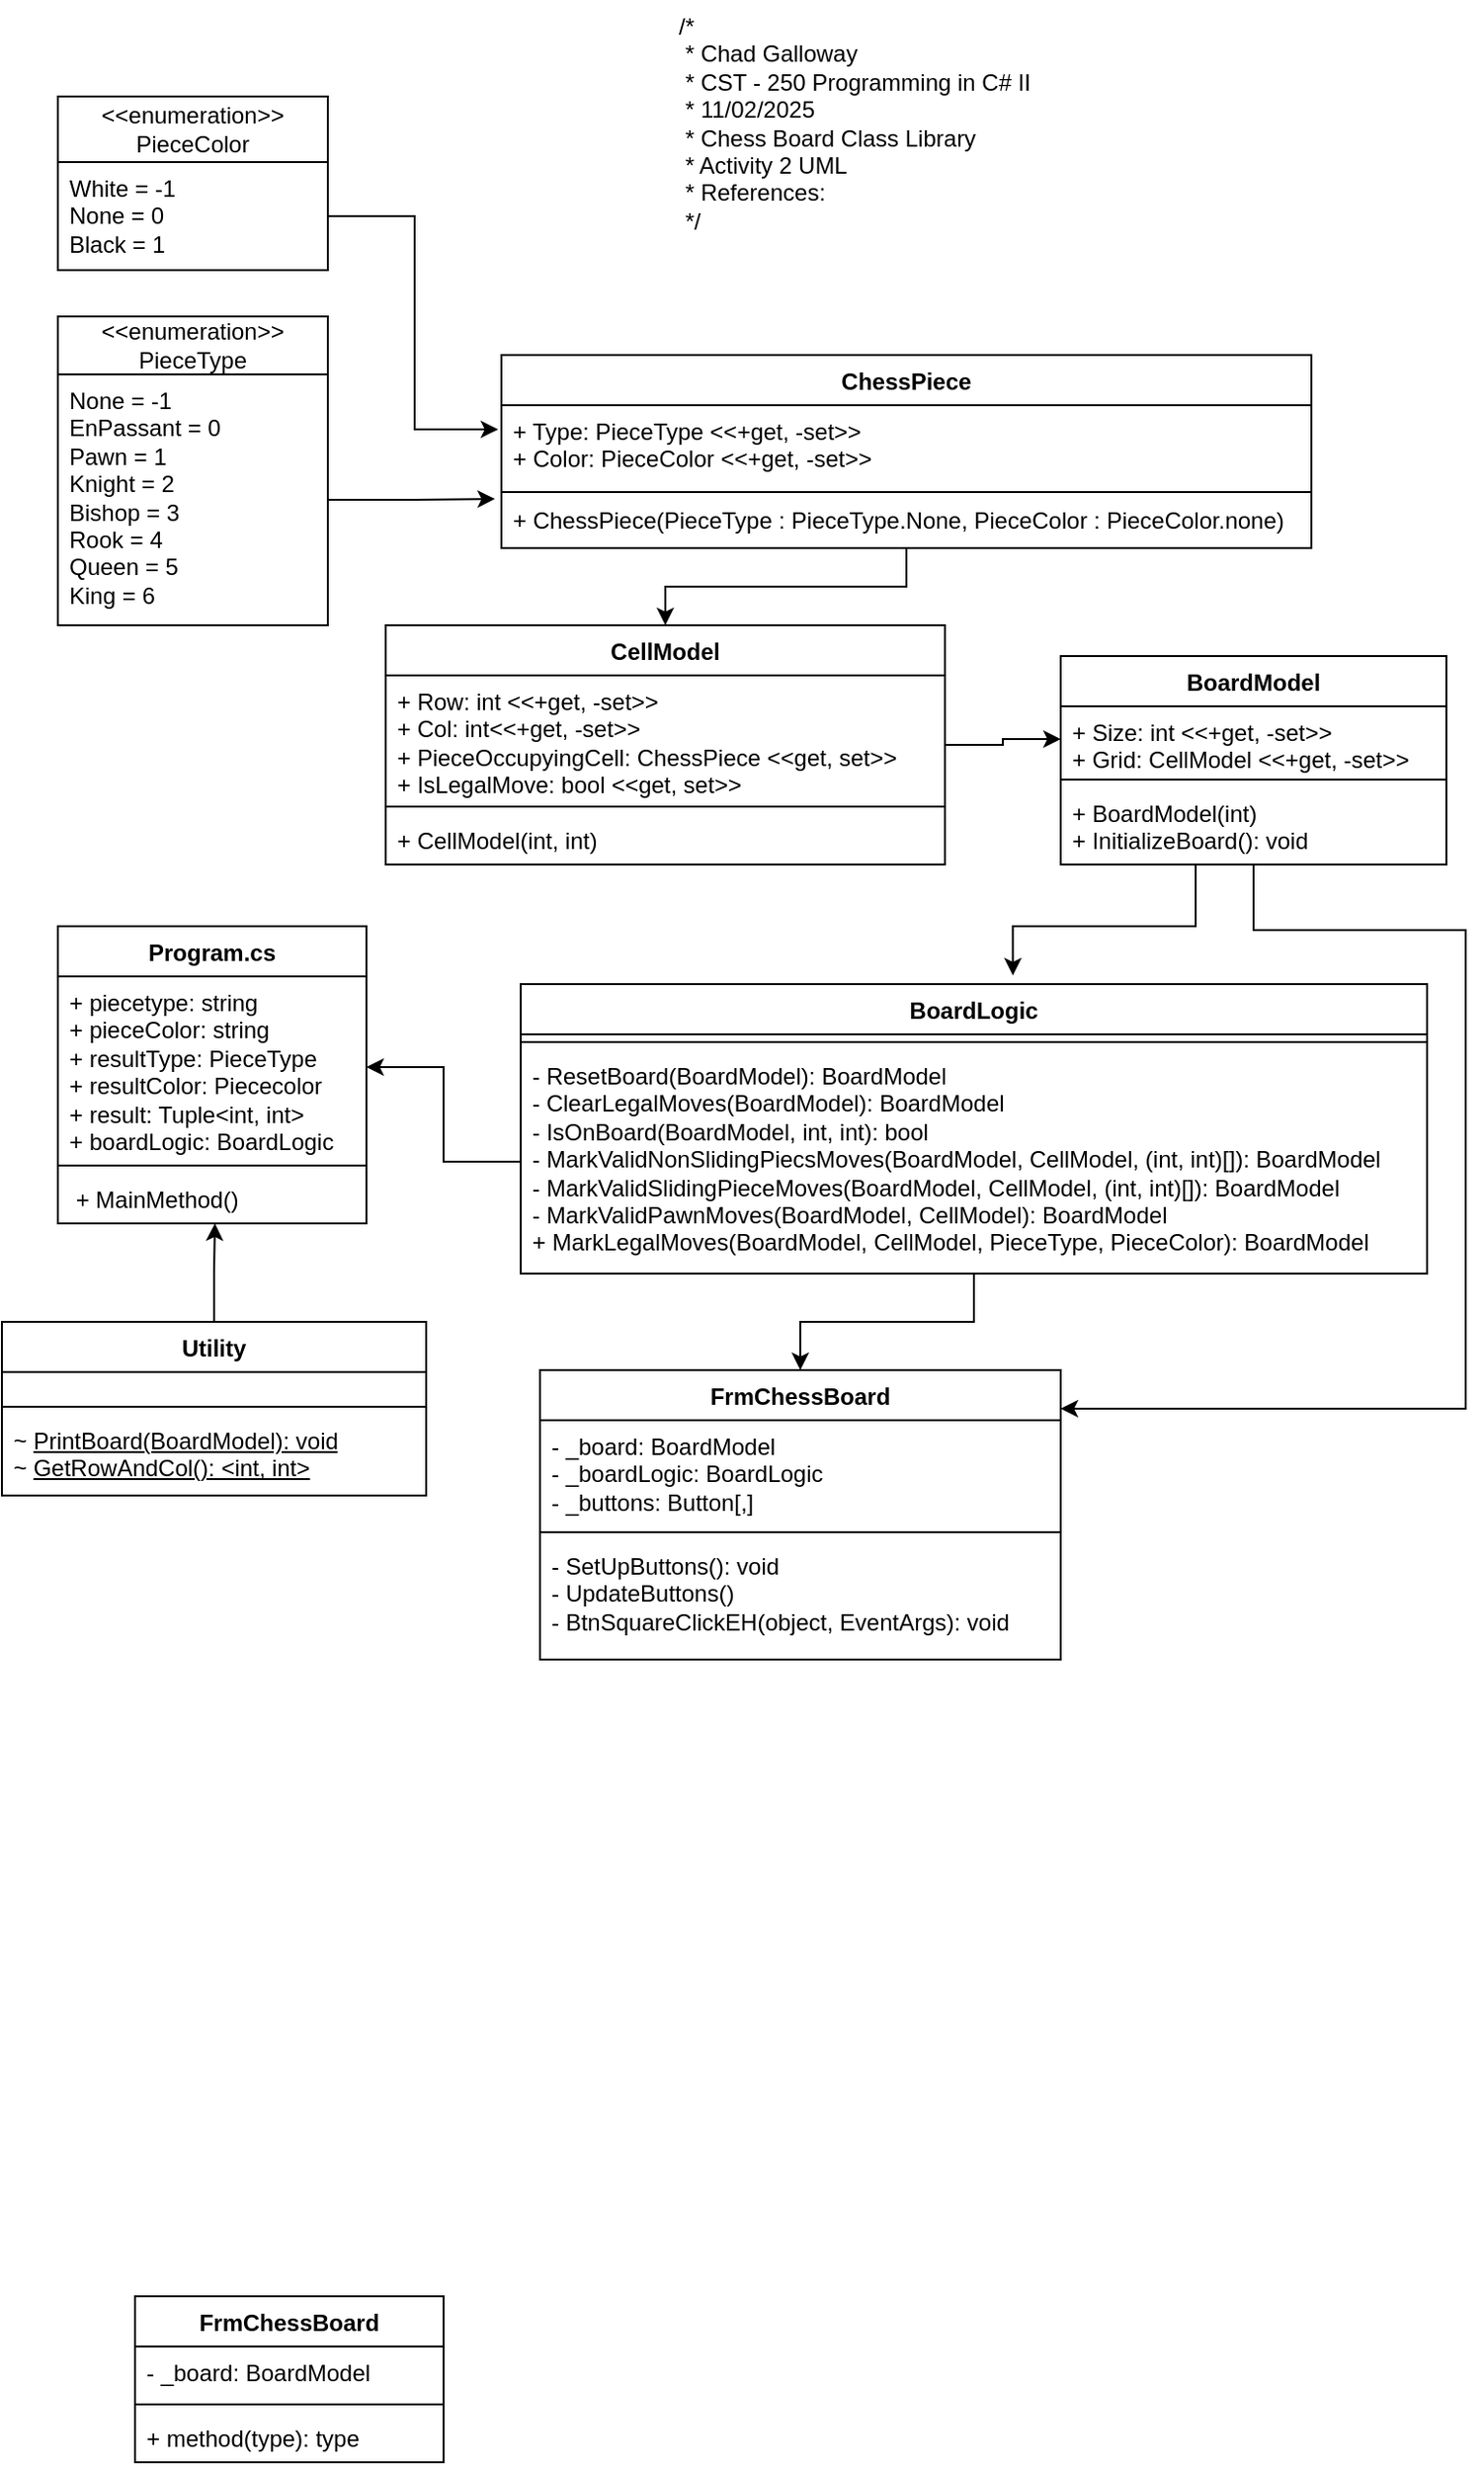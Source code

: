 <mxfile version="28.2.8">
  <diagram name="Page-1" id="tsHHCG1otfEHiUiGUumg">
    <mxGraphModel dx="1188" dy="619" grid="1" gridSize="10" guides="1" tooltips="1" connect="1" arrows="1" fold="1" page="1" pageScale="1" pageWidth="850" pageHeight="1100" math="0" shadow="0">
      <root>
        <mxCell id="0" />
        <mxCell id="1" parent="0" />
        <mxCell id="hlYQWEDlFGostlsgLX7R-3" style="edgeStyle=orthogonalEdgeStyle;rounded=0;orthogonalLoop=1;jettySize=auto;html=1;entryX=0;entryY=0.5;entryDx=0;entryDy=0;" parent="1" source="fw58HAAdcJAM5Pez11N_-1" target="fw58HAAdcJAM5Pez11N_-6" edge="1">
          <mxGeometry relative="1" as="geometry" />
        </mxCell>
        <mxCell id="fw58HAAdcJAM5Pez11N_-1" value="CellModel" style="swimlane;fontStyle=1;align=center;verticalAlign=top;childLayout=stackLayout;horizontal=1;startSize=26;horizontalStack=0;resizeParent=1;resizeParentMax=0;resizeLast=0;collapsible=1;marginBottom=0;whiteSpace=wrap;html=1;" parent="1" vertex="1">
          <mxGeometry x="240" y="364" width="290" height="124" as="geometry" />
        </mxCell>
        <mxCell id="fw58HAAdcJAM5Pez11N_-2" value="+ Row: int &amp;lt;&amp;lt;+get, -set&amp;gt;&amp;gt;&lt;div&gt;+ Col: int&amp;lt;&amp;lt;+get, -set&amp;gt;&amp;gt;&lt;/div&gt;&lt;div&gt;+ PieceOccupyingCell: ChessPiece &amp;lt;&amp;lt;get, set&amp;gt;&amp;gt;&lt;/div&gt;&lt;div&gt;+ IsLegalMove: bool &amp;lt;&amp;lt;get, set&amp;gt;&amp;gt;&lt;/div&gt;" style="text;strokeColor=none;fillColor=none;align=left;verticalAlign=top;spacingLeft=4;spacingRight=4;overflow=hidden;rotatable=0;points=[[0,0.5],[1,0.5]];portConstraint=eastwest;whiteSpace=wrap;html=1;" parent="fw58HAAdcJAM5Pez11N_-1" vertex="1">
          <mxGeometry y="26" width="290" height="64" as="geometry" />
        </mxCell>
        <mxCell id="fw58HAAdcJAM5Pez11N_-3" value="" style="line;strokeWidth=1;fillColor=none;align=left;verticalAlign=middle;spacingTop=-1;spacingLeft=3;spacingRight=3;rotatable=0;labelPosition=right;points=[];portConstraint=eastwest;strokeColor=inherit;" parent="fw58HAAdcJAM5Pez11N_-1" vertex="1">
          <mxGeometry y="90" width="290" height="8" as="geometry" />
        </mxCell>
        <mxCell id="fw58HAAdcJAM5Pez11N_-4" value="+ CellModel(int, int)" style="text;strokeColor=none;fillColor=none;align=left;verticalAlign=top;spacingLeft=4;spacingRight=4;overflow=hidden;rotatable=0;points=[[0,0.5],[1,0.5]];portConstraint=eastwest;whiteSpace=wrap;html=1;" parent="fw58HAAdcJAM5Pez11N_-1" vertex="1">
          <mxGeometry y="98" width="290" height="26" as="geometry" />
        </mxCell>
        <mxCell id="coGAVgmM5uexBnMQNGVg-11" style="edgeStyle=orthogonalEdgeStyle;rounded=0;orthogonalLoop=1;jettySize=auto;html=1;" edge="1" parent="1" source="fw58HAAdcJAM5Pez11N_-5" target="coGAVgmM5uexBnMQNGVg-7">
          <mxGeometry relative="1" as="geometry">
            <mxPoint x="730" y="890" as="targetPoint" />
            <Array as="points">
              <mxPoint x="690" y="522" />
              <mxPoint x="800" y="522" />
              <mxPoint x="800" y="770" />
            </Array>
          </mxGeometry>
        </mxCell>
        <mxCell id="fw58HAAdcJAM5Pez11N_-5" value="BoardModel" style="swimlane;fontStyle=1;align=center;verticalAlign=top;childLayout=stackLayout;horizontal=1;startSize=26;horizontalStack=0;resizeParent=1;resizeParentMax=0;resizeLast=0;collapsible=1;marginBottom=0;whiteSpace=wrap;html=1;" parent="1" vertex="1">
          <mxGeometry x="590" y="380" width="200" height="108" as="geometry" />
        </mxCell>
        <mxCell id="fw58HAAdcJAM5Pez11N_-6" value="+ Size: int &amp;lt;&amp;lt;+get, -set&amp;gt;&amp;gt;&lt;div&gt;+ Grid: CellModel &amp;lt;&amp;lt;+get, -set&amp;gt;&amp;gt;&lt;/div&gt;" style="text;strokeColor=none;fillColor=none;align=left;verticalAlign=top;spacingLeft=4;spacingRight=4;overflow=hidden;rotatable=0;points=[[0,0.5],[1,0.5]];portConstraint=eastwest;whiteSpace=wrap;html=1;" parent="fw58HAAdcJAM5Pez11N_-5" vertex="1">
          <mxGeometry y="26" width="200" height="34" as="geometry" />
        </mxCell>
        <mxCell id="fw58HAAdcJAM5Pez11N_-7" value="" style="line;strokeWidth=1;fillColor=none;align=left;verticalAlign=middle;spacingTop=-1;spacingLeft=3;spacingRight=3;rotatable=0;labelPosition=right;points=[];portConstraint=eastwest;strokeColor=inherit;" parent="fw58HAAdcJAM5Pez11N_-5" vertex="1">
          <mxGeometry y="60" width="200" height="8" as="geometry" />
        </mxCell>
        <mxCell id="fw58HAAdcJAM5Pez11N_-8" value="+ BoardModel(int)&lt;div&gt;+ InitializeBoard(): void&lt;/div&gt;" style="text;strokeColor=none;fillColor=none;align=left;verticalAlign=top;spacingLeft=4;spacingRight=4;overflow=hidden;rotatable=0;points=[[0,0.5],[1,0.5]];portConstraint=eastwest;whiteSpace=wrap;html=1;" parent="fw58HAAdcJAM5Pez11N_-5" vertex="1">
          <mxGeometry y="68" width="200" height="40" as="geometry" />
        </mxCell>
        <mxCell id="coGAVgmM5uexBnMQNGVg-13" style="edgeStyle=orthogonalEdgeStyle;rounded=0;orthogonalLoop=1;jettySize=auto;html=1;entryX=0.5;entryY=0;entryDx=0;entryDy=0;" edge="1" parent="1" source="fw58HAAdcJAM5Pez11N_-9" target="coGAVgmM5uexBnMQNGVg-7">
          <mxGeometry relative="1" as="geometry" />
        </mxCell>
        <mxCell id="fw58HAAdcJAM5Pez11N_-9" value="BoardLogic" style="swimlane;fontStyle=1;align=center;verticalAlign=top;childLayout=stackLayout;horizontal=1;startSize=26;horizontalStack=0;resizeParent=1;resizeParentMax=0;resizeLast=0;collapsible=1;marginBottom=0;whiteSpace=wrap;html=1;" parent="1" vertex="1">
          <mxGeometry x="310" y="550" width="470" height="150" as="geometry" />
        </mxCell>
        <mxCell id="fw58HAAdcJAM5Pez11N_-11" value="" style="line;strokeWidth=1;fillColor=none;align=left;verticalAlign=middle;spacingTop=-1;spacingLeft=3;spacingRight=3;rotatable=0;labelPosition=right;points=[];portConstraint=eastwest;strokeColor=inherit;" parent="fw58HAAdcJAM5Pez11N_-9" vertex="1">
          <mxGeometry y="26" width="470" height="8" as="geometry" />
        </mxCell>
        <mxCell id="fw58HAAdcJAM5Pez11N_-12" value="- ResetBoard(BoardModel): BoardModel&lt;div&gt;- ClearLegalMoves(BoardModel): BoardModel&lt;br&gt;&lt;div&gt;- IsOnBoard(BoardModel, int, int): bool&lt;/div&gt;&lt;div&gt;- MarkValidNonSlidingPiecsMoves(BoardModel, CellModel, (int, int)[]): BoardModel&lt;/div&gt;&lt;div&gt;- MarkValidSlidingPieceMoves(&lt;span style=&quot;background-color: transparent; color: light-dark(rgb(0, 0, 0), rgb(255, 255, 255));&quot;&gt;BoardModel, CellModel, (int, int)[]): BoardModel&lt;/span&gt;&lt;/div&gt;&lt;div&gt;- MarkValidPawnMoves(BoardModel, CellModel): BoardModel&lt;/div&gt;&lt;div&gt;+ MarkLegalMoves(BoardModel, CellModel, PieceType, PieceColor): BoardModel&lt;/div&gt;&lt;div&gt;&lt;br&gt;&lt;/div&gt;&lt;/div&gt;" style="text;strokeColor=none;fillColor=none;align=left;verticalAlign=top;spacingLeft=4;spacingRight=4;overflow=hidden;rotatable=0;points=[[0,0.5],[1,0.5]];portConstraint=eastwest;whiteSpace=wrap;html=1;" parent="fw58HAAdcJAM5Pez11N_-9" vertex="1">
          <mxGeometry y="34" width="470" height="116" as="geometry" />
        </mxCell>
        <mxCell id="coGAVgmM5uexBnMQNGVg-6" style="edgeStyle=orthogonalEdgeStyle;rounded=0;orthogonalLoop=1;jettySize=auto;html=1;entryX=0.509;entryY=1;entryDx=0;entryDy=0;entryPerimeter=0;" edge="1" parent="1" source="fw58HAAdcJAM5Pez11N_-13" target="coGAVgmM5uexBnMQNGVg-4">
          <mxGeometry relative="1" as="geometry">
            <mxPoint x="170" y="770" as="targetPoint" />
          </mxGeometry>
        </mxCell>
        <mxCell id="fw58HAAdcJAM5Pez11N_-13" value="Utility" style="swimlane;fontStyle=1;align=center;verticalAlign=top;childLayout=stackLayout;horizontal=1;startSize=26;horizontalStack=0;resizeParent=1;resizeParentMax=0;resizeLast=0;collapsible=1;marginBottom=0;whiteSpace=wrap;html=1;" parent="1" vertex="1">
          <mxGeometry x="41" y="725" width="220" height="90" as="geometry" />
        </mxCell>
        <mxCell id="fw58HAAdcJAM5Pez11N_-14" value="&lt;div&gt;&lt;br&gt;&lt;/div&gt;" style="text;strokeColor=none;fillColor=none;align=left;verticalAlign=top;spacingLeft=4;spacingRight=4;overflow=hidden;rotatable=0;points=[[0,0.5],[1,0.5]];portConstraint=eastwest;whiteSpace=wrap;html=1;" parent="fw58HAAdcJAM5Pez11N_-13" vertex="1">
          <mxGeometry y="26" width="220" height="14" as="geometry" />
        </mxCell>
        <mxCell id="fw58HAAdcJAM5Pez11N_-15" value="" style="line;strokeWidth=1;fillColor=none;align=left;verticalAlign=middle;spacingTop=-1;spacingLeft=3;spacingRight=3;rotatable=0;labelPosition=right;points=[];portConstraint=eastwest;strokeColor=inherit;" parent="fw58HAAdcJAM5Pez11N_-13" vertex="1">
          <mxGeometry y="40" width="220" height="8" as="geometry" />
        </mxCell>
        <mxCell id="fw58HAAdcJAM5Pez11N_-16" value="~ &lt;u&gt;PrintBoard(BoardModel): void&lt;/u&gt;&lt;div&gt;~ &lt;u&gt;GetRowAndCol(): &amp;lt;int, int&amp;gt;&lt;/u&gt;&amp;nbsp;&lt;/div&gt;" style="text;strokeColor=none;fillColor=none;align=left;verticalAlign=top;spacingLeft=4;spacingRight=4;overflow=hidden;rotatable=0;points=[[0,0.5],[1,0.5]];portConstraint=eastwest;whiteSpace=wrap;html=1;" parent="fw58HAAdcJAM5Pez11N_-13" vertex="1">
          <mxGeometry y="48" width="220" height="42" as="geometry" />
        </mxCell>
        <mxCell id="fw58HAAdcJAM5Pez11N_-17" value="FrmChessBoard" style="swimlane;fontStyle=1;align=center;verticalAlign=top;childLayout=stackLayout;horizontal=1;startSize=26;horizontalStack=0;resizeParent=1;resizeParentMax=0;resizeLast=0;collapsible=1;marginBottom=0;whiteSpace=wrap;html=1;" parent="1" vertex="1">
          <mxGeometry x="110" y="1230" width="160" height="86" as="geometry" />
        </mxCell>
        <mxCell id="fw58HAAdcJAM5Pez11N_-18" value="- _board: BoardModel" style="text;strokeColor=none;fillColor=none;align=left;verticalAlign=top;spacingLeft=4;spacingRight=4;overflow=hidden;rotatable=0;points=[[0,0.5],[1,0.5]];portConstraint=eastwest;whiteSpace=wrap;html=1;" parent="fw58HAAdcJAM5Pez11N_-17" vertex="1">
          <mxGeometry y="26" width="160" height="26" as="geometry" />
        </mxCell>
        <mxCell id="fw58HAAdcJAM5Pez11N_-19" value="" style="line;strokeWidth=1;fillColor=none;align=left;verticalAlign=middle;spacingTop=-1;spacingLeft=3;spacingRight=3;rotatable=0;labelPosition=right;points=[];portConstraint=eastwest;strokeColor=inherit;" parent="fw58HAAdcJAM5Pez11N_-17" vertex="1">
          <mxGeometry y="52" width="160" height="8" as="geometry" />
        </mxCell>
        <mxCell id="fw58HAAdcJAM5Pez11N_-20" value="+ method(type): type" style="text;strokeColor=none;fillColor=none;align=left;verticalAlign=top;spacingLeft=4;spacingRight=4;overflow=hidden;rotatable=0;points=[[0,0.5],[1,0.5]];portConstraint=eastwest;whiteSpace=wrap;html=1;" parent="fw58HAAdcJAM5Pez11N_-17" vertex="1">
          <mxGeometry y="60" width="160" height="26" as="geometry" />
        </mxCell>
        <mxCell id="fw58HAAdcJAM5Pez11N_-30" value="/*&#xa; * Chad Galloway&#xa; * CST - 250 Programming in C# II&#xa; * 11/02/2025&#xa; * Chess Board Class Library&#xa; * Activity 2 UML&#xa; * References:&#xa; */" style="text;whiteSpace=wrap;" parent="1" vertex="1">
          <mxGeometry x="390" y="40" width="220" height="140" as="geometry" />
        </mxCell>
        <mxCell id="hlYQWEDlFGostlsgLX7R-22" style="edgeStyle=orthogonalEdgeStyle;rounded=0;orthogonalLoop=1;jettySize=auto;html=1;" parent="1" source="hlYQWEDlFGostlsgLX7R-6" target="fw58HAAdcJAM5Pez11N_-1" edge="1">
          <mxGeometry relative="1" as="geometry" />
        </mxCell>
        <mxCell id="hlYQWEDlFGostlsgLX7R-6" value="ChessPiece" style="swimlane;fontStyle=1;align=center;verticalAlign=top;childLayout=stackLayout;horizontal=1;startSize=26;horizontalStack=0;resizeParent=1;resizeParentMax=0;resizeLast=0;collapsible=1;marginBottom=0;whiteSpace=wrap;html=1;" parent="1" vertex="1">
          <mxGeometry x="300" y="224" width="420" height="100" as="geometry" />
        </mxCell>
        <mxCell id="hlYQWEDlFGostlsgLX7R-7" value="+ Type: PieceType &amp;lt;&amp;lt;+get, -set&amp;gt;&amp;gt;&lt;div&gt;+ Color: PieceColor &amp;lt;&amp;lt;+get, -set&amp;gt;&amp;gt;&lt;/div&gt;" style="text;strokeColor=none;fillColor=none;align=left;verticalAlign=top;spacingLeft=4;spacingRight=4;overflow=hidden;rotatable=0;points=[[0,0.5],[1,0.5]];portConstraint=eastwest;whiteSpace=wrap;html=1;" parent="hlYQWEDlFGostlsgLX7R-6" vertex="1">
          <mxGeometry y="26" width="420" height="44" as="geometry" />
        </mxCell>
        <mxCell id="hlYQWEDlFGostlsgLX7R-8" value="" style="line;strokeWidth=1;fillColor=none;align=left;verticalAlign=middle;spacingTop=-1;spacingLeft=3;spacingRight=3;rotatable=0;labelPosition=right;points=[];portConstraint=eastwest;strokeColor=inherit;" parent="hlYQWEDlFGostlsgLX7R-6" vertex="1">
          <mxGeometry y="70" width="420" height="2" as="geometry" />
        </mxCell>
        <mxCell id="hlYQWEDlFGostlsgLX7R-18" value="+ ChessPiece(PieceType : PieceType.None, PieceColor : PieceColor.none)" style="text;strokeColor=none;fillColor=none;align=left;verticalAlign=top;spacingLeft=4;spacingRight=4;overflow=hidden;rotatable=0;points=[[0,0.5],[1,0.5]];portConstraint=eastwest;whiteSpace=wrap;html=1;" parent="hlYQWEDlFGostlsgLX7R-6" vertex="1">
          <mxGeometry y="72" width="420" height="28" as="geometry" />
        </mxCell>
        <mxCell id="hlYQWEDlFGostlsgLX7R-10" value="&lt;div&gt;&amp;lt;&amp;lt;enumeration&amp;gt;&amp;gt;&lt;/div&gt;PieceColor" style="swimlane;fontStyle=0;childLayout=stackLayout;horizontal=1;startSize=34;fillColor=none;horizontalStack=0;resizeParent=1;resizeParentMax=0;resizeLast=0;collapsible=1;marginBottom=0;whiteSpace=wrap;html=1;" parent="1" vertex="1">
          <mxGeometry x="70" y="90" width="140" height="90" as="geometry" />
        </mxCell>
        <mxCell id="hlYQWEDlFGostlsgLX7R-13" value="White = -1&lt;div&gt;None = 0&lt;/div&gt;&lt;div&gt;Black = 1&lt;/div&gt;" style="text;strokeColor=none;fillColor=none;align=left;verticalAlign=top;spacingLeft=4;spacingRight=4;overflow=hidden;rotatable=0;points=[[0,0.5],[1,0.5]];portConstraint=eastwest;whiteSpace=wrap;html=1;" parent="hlYQWEDlFGostlsgLX7R-10" vertex="1">
          <mxGeometry y="34" width="140" height="56" as="geometry" />
        </mxCell>
        <mxCell id="hlYQWEDlFGostlsgLX7R-14" value="&lt;div&gt;&amp;lt;&amp;lt;enumeration&amp;gt;&amp;gt;&lt;/div&gt;PieceType" style="swimlane;fontStyle=0;childLayout=stackLayout;horizontal=1;startSize=30;fillColor=none;horizontalStack=0;resizeParent=1;resizeParentMax=0;resizeLast=0;collapsible=1;marginBottom=0;whiteSpace=wrap;html=1;" parent="1" vertex="1">
          <mxGeometry x="70" y="204" width="140" height="160" as="geometry" />
        </mxCell>
        <mxCell id="hlYQWEDlFGostlsgLX7R-17" value="None = -1&lt;div&gt;EnPassant = 0&lt;/div&gt;&lt;div&gt;Pawn = 1&lt;/div&gt;&lt;div&gt;Knight = 2&lt;/div&gt;&lt;div&gt;Bishop = 3&lt;/div&gt;&lt;div&gt;Rook = 4&lt;/div&gt;&lt;div&gt;Queen = 5&lt;/div&gt;&lt;div&gt;King = 6&lt;/div&gt;" style="text;strokeColor=none;fillColor=none;align=left;verticalAlign=top;spacingLeft=4;spacingRight=4;overflow=hidden;rotatable=0;points=[[0,0.5],[1,0.5]];portConstraint=eastwest;whiteSpace=wrap;html=1;" parent="hlYQWEDlFGostlsgLX7R-14" vertex="1">
          <mxGeometry y="30" width="140" height="130" as="geometry" />
        </mxCell>
        <mxCell id="hlYQWEDlFGostlsgLX7R-19" style="edgeStyle=orthogonalEdgeStyle;rounded=0;orthogonalLoop=1;jettySize=auto;html=1;entryX=-0.008;entryY=0.089;entryDx=0;entryDy=0;entryPerimeter=0;" parent="1" source="hlYQWEDlFGostlsgLX7R-17" target="hlYQWEDlFGostlsgLX7R-18" edge="1">
          <mxGeometry relative="1" as="geometry" />
        </mxCell>
        <mxCell id="hlYQWEDlFGostlsgLX7R-20" style="edgeStyle=orthogonalEdgeStyle;rounded=0;orthogonalLoop=1;jettySize=auto;html=1;exitX=1;exitY=0.5;exitDx=0;exitDy=0;entryX=-0.004;entryY=0.284;entryDx=0;entryDy=0;entryPerimeter=0;" parent="1" source="hlYQWEDlFGostlsgLX7R-13" target="hlYQWEDlFGostlsgLX7R-7" edge="1">
          <mxGeometry relative="1" as="geometry" />
        </mxCell>
        <mxCell id="coGAVgmM5uexBnMQNGVg-1" value="Program.cs" style="swimlane;fontStyle=1;align=center;verticalAlign=top;childLayout=stackLayout;horizontal=1;startSize=26;horizontalStack=0;resizeParent=1;resizeParentMax=0;resizeLast=0;collapsible=1;marginBottom=0;whiteSpace=wrap;html=1;" vertex="1" parent="1">
          <mxGeometry x="70" y="520" width="160" height="154" as="geometry" />
        </mxCell>
        <mxCell id="coGAVgmM5uexBnMQNGVg-2" value="+ piecetype: string&lt;div&gt;+ pieceColor: string&lt;/div&gt;&lt;div&gt;+ resultType: PieceType&lt;/div&gt;&lt;div&gt;+ resultColor: Piececolor&lt;/div&gt;&lt;div&gt;+ result: Tuple&amp;lt;int, int&amp;gt;&lt;/div&gt;&lt;div&gt;+ boardLogic: BoardLogic&lt;/div&gt;" style="text;strokeColor=none;fillColor=none;align=left;verticalAlign=top;spacingLeft=4;spacingRight=4;overflow=hidden;rotatable=0;points=[[0,0.5],[1,0.5]];portConstraint=eastwest;whiteSpace=wrap;html=1;" vertex="1" parent="coGAVgmM5uexBnMQNGVg-1">
          <mxGeometry y="26" width="160" height="94" as="geometry" />
        </mxCell>
        <mxCell id="coGAVgmM5uexBnMQNGVg-3" value="" style="line;strokeWidth=1;fillColor=none;align=left;verticalAlign=middle;spacingTop=-1;spacingLeft=3;spacingRight=3;rotatable=0;labelPosition=right;points=[];portConstraint=eastwest;strokeColor=inherit;" vertex="1" parent="coGAVgmM5uexBnMQNGVg-1">
          <mxGeometry y="120" width="160" height="8" as="geometry" />
        </mxCell>
        <mxCell id="coGAVgmM5uexBnMQNGVg-4" value="&amp;nbsp;+ MainMethod()" style="text;strokeColor=none;fillColor=none;align=left;verticalAlign=top;spacingLeft=4;spacingRight=4;overflow=hidden;rotatable=0;points=[[0,0.5],[1,0.5]];portConstraint=eastwest;whiteSpace=wrap;html=1;" vertex="1" parent="coGAVgmM5uexBnMQNGVg-1">
          <mxGeometry y="128" width="160" height="26" as="geometry" />
        </mxCell>
        <mxCell id="coGAVgmM5uexBnMQNGVg-7" value="FrmChessBoard" style="swimlane;fontStyle=1;align=center;verticalAlign=top;childLayout=stackLayout;horizontal=1;startSize=26;horizontalStack=0;resizeParent=1;resizeParentMax=0;resizeLast=0;collapsible=1;marginBottom=0;whiteSpace=wrap;html=1;" vertex="1" parent="1">
          <mxGeometry x="320" y="750" width="270" height="150" as="geometry" />
        </mxCell>
        <mxCell id="coGAVgmM5uexBnMQNGVg-8" value="- _board: BoardModel&lt;div&gt;- _boardLogic: BoardLogic&lt;/div&gt;&lt;div&gt;- _buttons: Button[,]&lt;/div&gt;" style="text;strokeColor=none;fillColor=none;align=left;verticalAlign=top;spacingLeft=4;spacingRight=4;overflow=hidden;rotatable=0;points=[[0,0.5],[1,0.5]];portConstraint=eastwest;whiteSpace=wrap;html=1;" vertex="1" parent="coGAVgmM5uexBnMQNGVg-7">
          <mxGeometry y="26" width="270" height="54" as="geometry" />
        </mxCell>
        <mxCell id="coGAVgmM5uexBnMQNGVg-9" value="" style="line;strokeWidth=1;fillColor=none;align=left;verticalAlign=middle;spacingTop=-1;spacingLeft=3;spacingRight=3;rotatable=0;labelPosition=right;points=[];portConstraint=eastwest;strokeColor=inherit;" vertex="1" parent="coGAVgmM5uexBnMQNGVg-7">
          <mxGeometry y="80" width="270" height="8" as="geometry" />
        </mxCell>
        <mxCell id="coGAVgmM5uexBnMQNGVg-10" value="- SetUpButtons(): void&lt;div&gt;- UpdateButtons()&lt;br&gt;&lt;div&gt;- BtnSquareClickEH(object, EventArgs): void&lt;/div&gt;&lt;/div&gt;" style="text;strokeColor=none;fillColor=none;align=left;verticalAlign=top;spacingLeft=4;spacingRight=4;overflow=hidden;rotatable=0;points=[[0,0.5],[1,0.5]];portConstraint=eastwest;whiteSpace=wrap;html=1;" vertex="1" parent="coGAVgmM5uexBnMQNGVg-7">
          <mxGeometry y="88" width="270" height="62" as="geometry" />
        </mxCell>
        <mxCell id="coGAVgmM5uexBnMQNGVg-5" style="edgeStyle=orthogonalEdgeStyle;rounded=0;orthogonalLoop=1;jettySize=auto;html=1;entryX=1;entryY=0.5;entryDx=0;entryDy=0;" edge="1" parent="1" source="fw58HAAdcJAM5Pez11N_-12" target="coGAVgmM5uexBnMQNGVg-2">
          <mxGeometry relative="1" as="geometry">
            <mxPoint x="220" y="692" as="targetPoint" />
          </mxGeometry>
        </mxCell>
        <mxCell id="coGAVgmM5uexBnMQNGVg-12" style="edgeStyle=orthogonalEdgeStyle;rounded=0;orthogonalLoop=1;jettySize=auto;html=1;entryX=0.543;entryY=-0.03;entryDx=0;entryDy=0;entryPerimeter=0;" edge="1" parent="1" source="fw58HAAdcJAM5Pez11N_-5" target="fw58HAAdcJAM5Pez11N_-9">
          <mxGeometry relative="1" as="geometry">
            <Array as="points">
              <mxPoint x="660" y="520" />
              <mxPoint x="565" y="520" />
            </Array>
          </mxGeometry>
        </mxCell>
      </root>
    </mxGraphModel>
  </diagram>
</mxfile>
